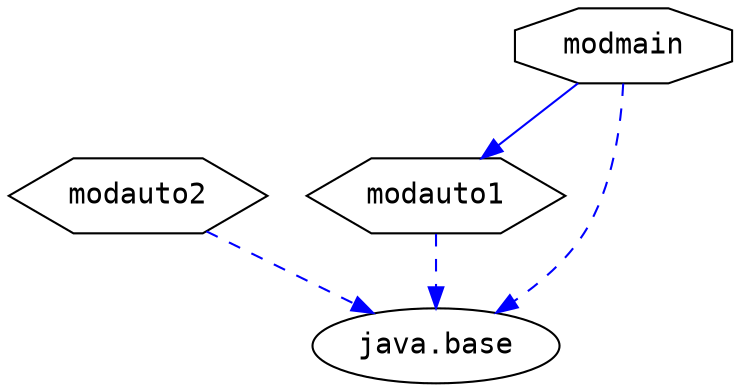 # Created by depvis.JigsawDepVisualizer on Tue Nov 21 12:37:51 CET 2017
digraph Java9_Dependency_Visualizer {
modauto1[fontname="Consolas",shape="hexagon",label="modauto1"];
java_base[fontname="Consolas",shape="ellipse",label="java.base"];
modauto2[fontname="Consolas",shape="hexagon",label="modauto2"];
modmain[fontname="Consolas",shape="octagon",label="modmain"];
modauto1 -> java_base[color="#0000ff",fontname="Consolas",fontcolor="#0000ff",style="dashed",weight="16"]
modauto2 -> java_base[color="#0000ff",fontname="Consolas",fontcolor="#0000ff",style="dashed",weight="16"]
modmain -> modauto1[color="#0000ff",fontname="Consolas",fontcolor="#0000ff",weight="8"]
modmain -> java_base[color="#0000ff",fontname="Consolas",fontcolor="#0000ff",style="dashed",weight="16"]
}
